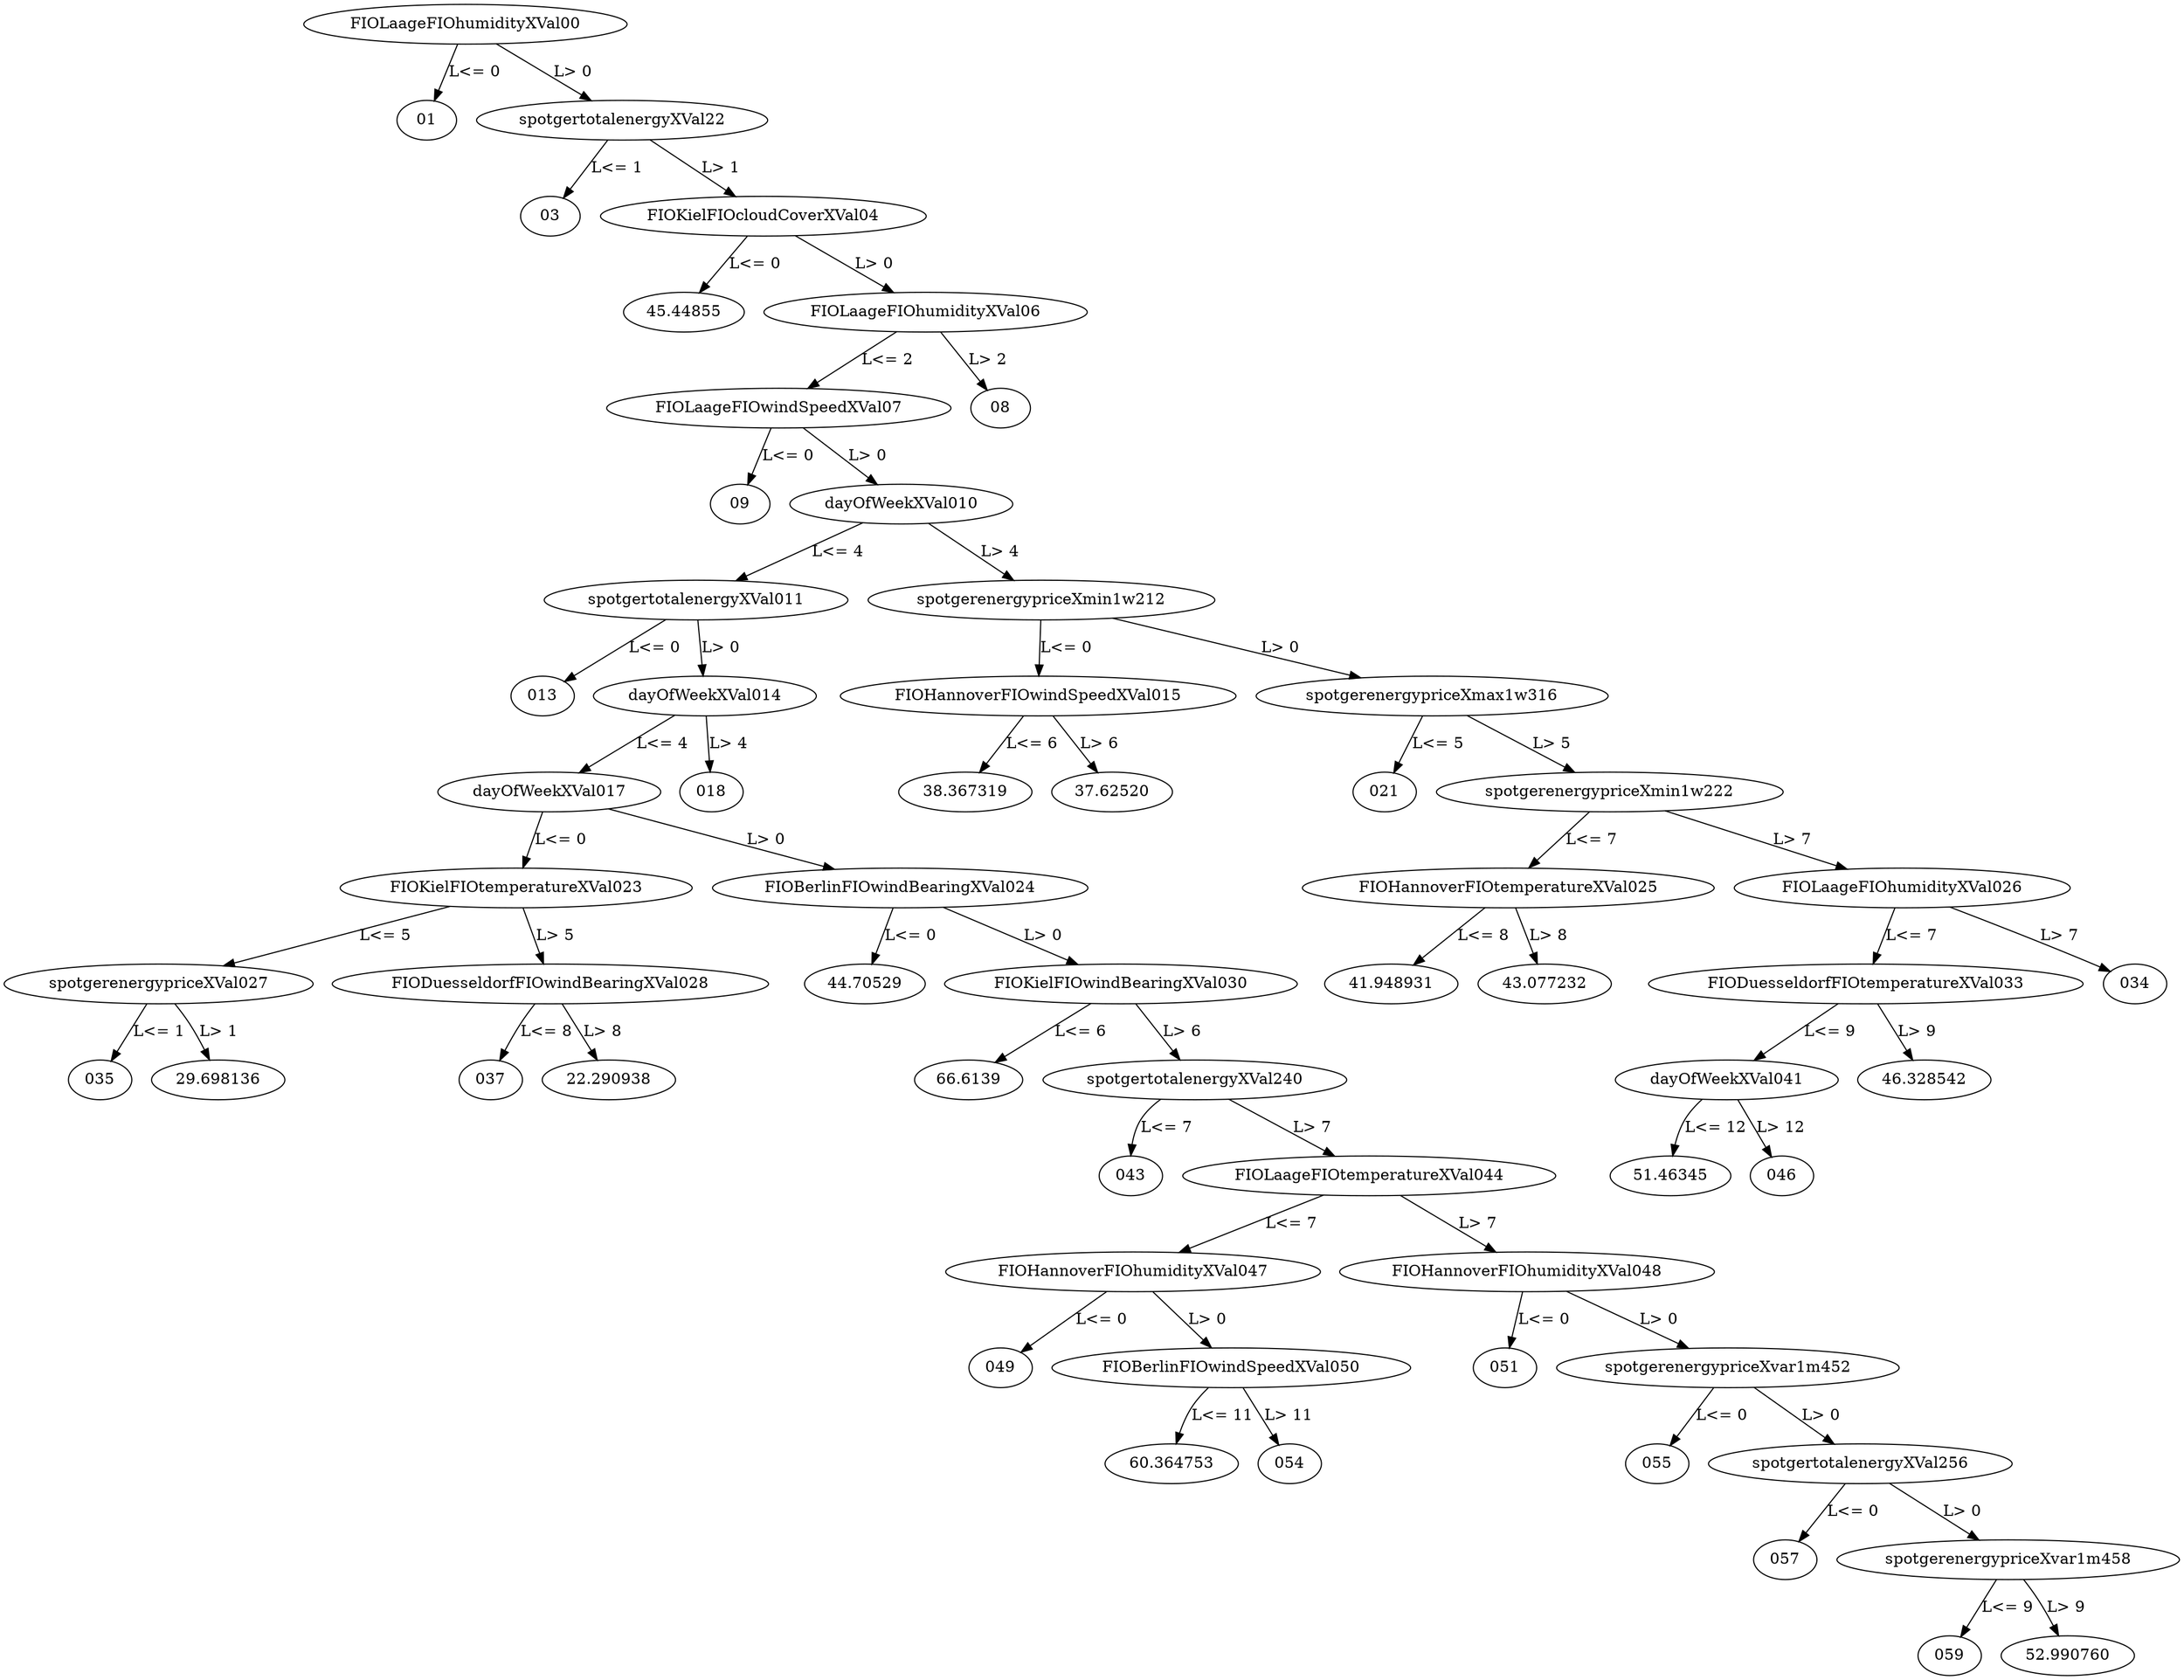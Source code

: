 digraph dt_fig {
	FIOLaageFIOhumidityXVal00 -> "01" [label="L<= 0"];
	FIOLaageFIOhumidityXVal00 -> spotgertotalenergyXVal22 [label="L> 0"];
	spotgertotalenergyXVal22 -> "03" [label="L<= 1"];
	spotgertotalenergyXVal22 -> FIOKielFIOcloudCoverXVal04 [label="L> 1"];
	FIOKielFIOcloudCoverXVal04 -> "45.44855" [label="L<= 0"];
	FIOKielFIOcloudCoverXVal04 -> FIOLaageFIOhumidityXVal06 [label="L> 0"];
	FIOLaageFIOhumidityXVal06 -> FIOLaageFIOwindSpeedXVal07 [label="L<= 2"];
	FIOLaageFIOhumidityXVal06 -> "08" [label="L> 2"];
	FIOLaageFIOwindSpeedXVal07 -> "09" [label="L<= 0"];
	FIOLaageFIOwindSpeedXVal07 -> dayOfWeekXVal010 [label="L> 0"];
	dayOfWeekXVal010 -> spotgertotalenergyXVal011 [label="L<= 4"];
	dayOfWeekXVal010 -> spotgerenergypriceXmin1w212 [label="L> 4"];
	spotgertotalenergyXVal011 -> "013" [label="L<= 0"];
	spotgertotalenergyXVal011 -> dayOfWeekXVal014 [label="L> 0"];
	spotgerenergypriceXmin1w212 -> FIOHannoverFIOwindSpeedXVal015 [label="L<= 0"];
	spotgerenergypriceXmin1w212 -> spotgerenergypriceXmax1w316 [label="L> 0"];
	dayOfWeekXVal014 -> dayOfWeekXVal017 [label="L<= 4"];
	dayOfWeekXVal014 -> "018" [label="L> 4"];
	FIOHannoverFIOwindSpeedXVal015 -> "38.367319" [label="L<= 6"];
	FIOHannoverFIOwindSpeedXVal015 -> "37.62520" [label="L> 6"];
	spotgerenergypriceXmax1w316 -> "021" [label="L<= 5"];
	spotgerenergypriceXmax1w316 -> spotgerenergypriceXmin1w222 [label="L> 5"];
	dayOfWeekXVal017 -> FIOKielFIOtemperatureXVal023 [label="L<= 0"];
	dayOfWeekXVal017 -> FIOBerlinFIOwindBearingXVal024 [label="L> 0"];
	spotgerenergypriceXmin1w222 -> FIOHannoverFIOtemperatureXVal025 [label="L<= 7"];
	spotgerenergypriceXmin1w222 -> FIOLaageFIOhumidityXVal026 [label="L> 7"];
	FIOKielFIOtemperatureXVal023 -> spotgerenergypriceXVal027 [label="L<= 5"];
	FIOKielFIOtemperatureXVal023 -> FIODuesseldorfFIOwindBearingXVal028 [label="L> 5"];
	FIOBerlinFIOwindBearingXVal024 -> "44.70529" [label="L<= 0"];
	FIOBerlinFIOwindBearingXVal024 -> FIOKielFIOwindBearingXVal030 [label="L> 0"];
	FIOHannoverFIOtemperatureXVal025 -> "41.948931" [label="L<= 8"];
	FIOHannoverFIOtemperatureXVal025 -> "43.077232" [label="L> 8"];
	FIOLaageFIOhumidityXVal026 -> FIODuesseldorfFIOtemperatureXVal033 [label="L<= 7"];
	FIOLaageFIOhumidityXVal026 -> "034" [label="L> 7"];
	spotgerenergypriceXVal027 -> "035" [label="L<= 1"];
	spotgerenergypriceXVal027 -> "29.698136" [label="L> 1"];
	FIODuesseldorfFIOwindBearingXVal028 -> "037" [label="L<= 8"];
	FIODuesseldorfFIOwindBearingXVal028 -> "22.290938" [label="L> 8"];
	FIOKielFIOwindBearingXVal030 -> "66.6139" [label="L<= 6"];
	FIOKielFIOwindBearingXVal030 -> spotgertotalenergyXVal240 [label="L> 6"];
	FIODuesseldorfFIOtemperatureXVal033 -> dayOfWeekXVal041 [label="L<= 9"];
	FIODuesseldorfFIOtemperatureXVal033 -> "46.328542" [label="L> 9"];
	spotgertotalenergyXVal240 -> "043" [label="L<= 7"];
	spotgertotalenergyXVal240 -> FIOLaageFIOtemperatureXVal044 [label="L> 7"];
	dayOfWeekXVal041 -> "51.46345" [label="L<= 12"];
	dayOfWeekXVal041 -> "046" [label="L> 12"];
	FIOLaageFIOtemperatureXVal044 -> FIOHannoverFIOhumidityXVal047 [label="L<= 7"];
	FIOLaageFIOtemperatureXVal044 -> FIOHannoverFIOhumidityXVal048 [label="L> 7"];
	FIOHannoverFIOhumidityXVal047 -> "049" [label="L<= 0"];
	FIOHannoverFIOhumidityXVal047 -> FIOBerlinFIOwindSpeedXVal050 [label="L> 0"];
	FIOHannoverFIOhumidityXVal048 -> "051" [label="L<= 0"];
	FIOHannoverFIOhumidityXVal048 -> spotgerenergypriceXvar1m452 [label="L> 0"];
	FIOBerlinFIOwindSpeedXVal050 -> "60.364753" [label="L<= 11"];
	FIOBerlinFIOwindSpeedXVal050 -> "054" [label="L> 11"];
	spotgerenergypriceXvar1m452 -> "055" [label="L<= 0"];
	spotgerenergypriceXvar1m452 -> spotgertotalenergyXVal256 [label="L> 0"];
	spotgertotalenergyXVal256 -> "057" [label="L<= 0"];
	spotgertotalenergyXVal256 -> spotgerenergypriceXvar1m458 [label="L> 0"];
	spotgerenergypriceXvar1m458 -> "059" [label="L<= 9"];
	spotgerenergypriceXvar1m458 -> "52.990760" [label="L> 9"];
}
